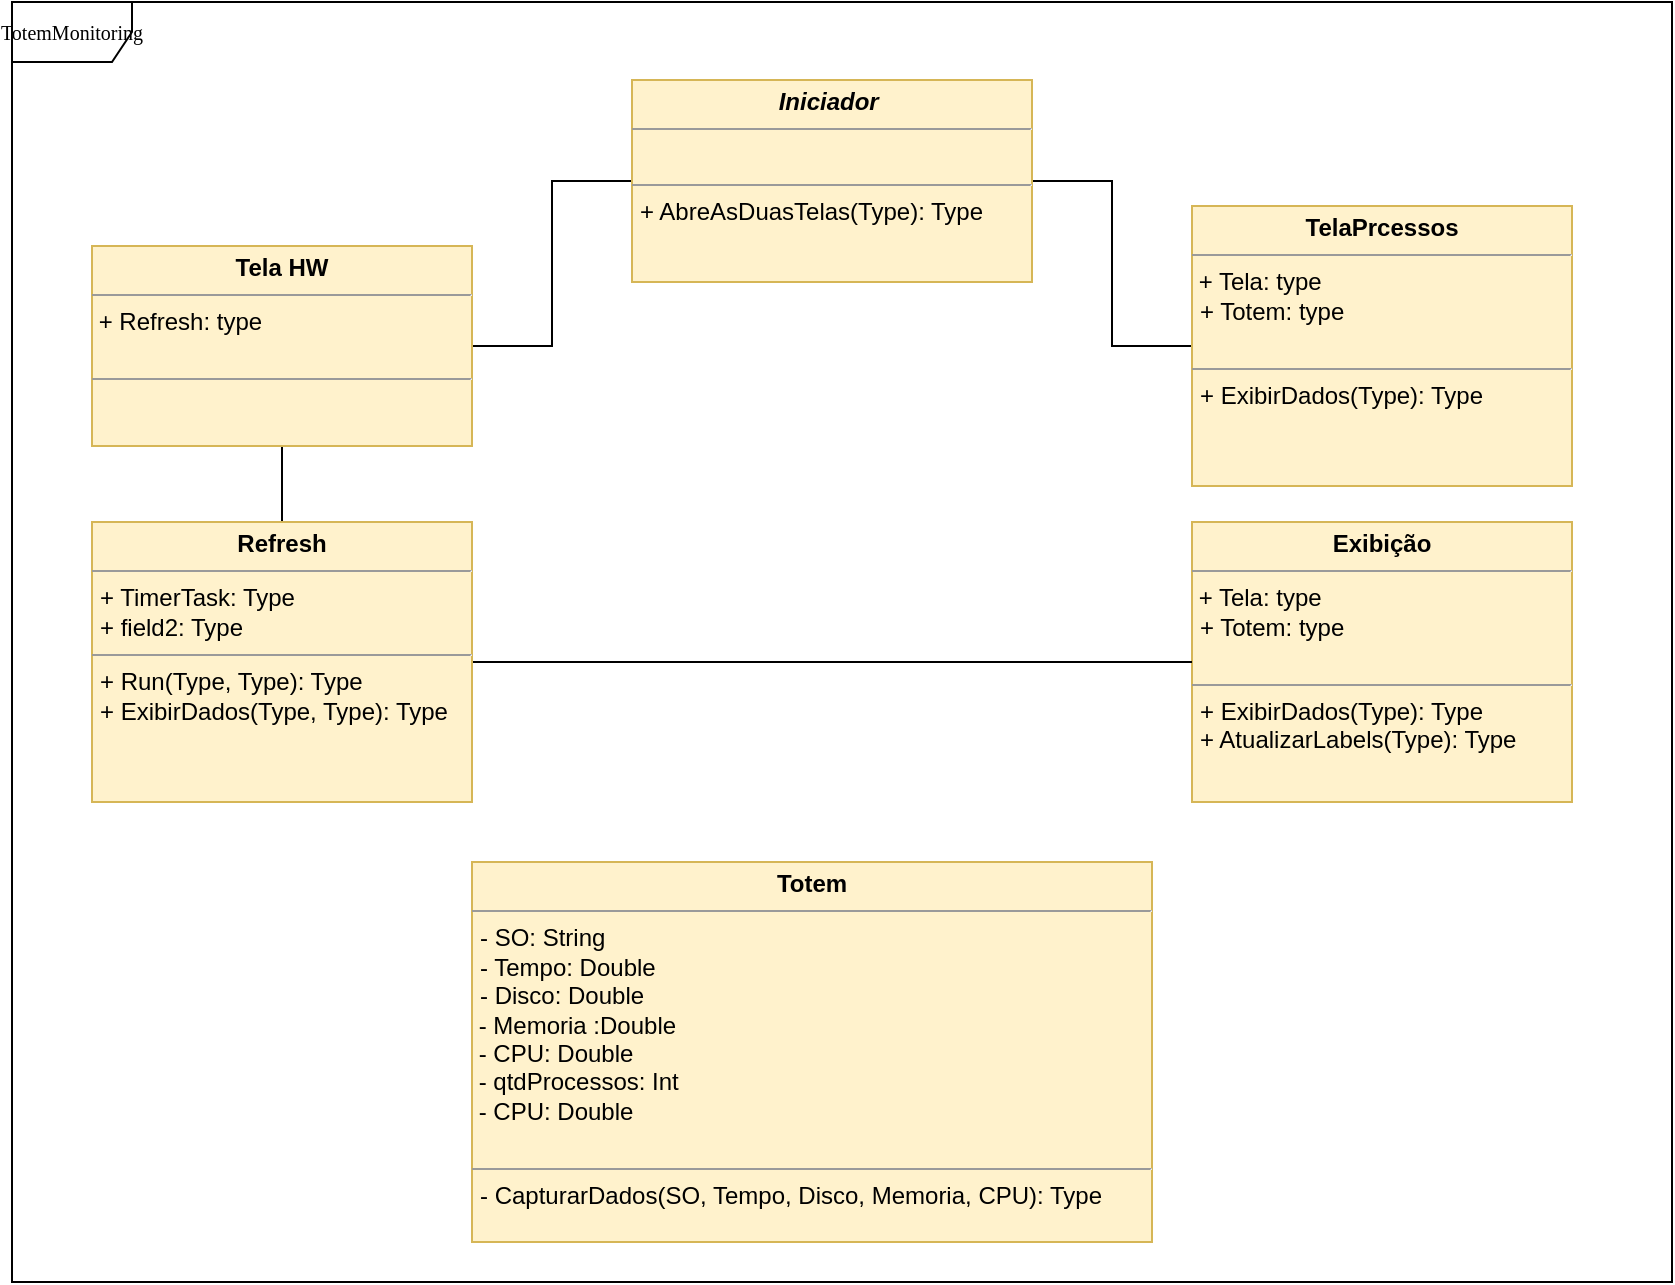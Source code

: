 <mxfile version="12.2.6" type="device" pages="1"><diagram name="Page-1" id="c4acf3e9-155e-7222-9cf6-157b1a14988f"><mxGraphModel dx="1274" dy="693" grid="1" gridSize="10" guides="1" tooltips="1" connect="1" arrows="1" fold="1" page="1" pageScale="1" pageWidth="850" pageHeight="1100" background="#ffffff" math="0" shadow="0"><root><mxCell id="0"/><mxCell id="1" parent="0"/><mxCell id="17acba5748e5396b-1" value="TotemMonitoring" style="shape=umlFrame;whiteSpace=wrap;html=1;rounded=0;shadow=0;comic=0;labelBackgroundColor=none;strokeWidth=1;fontFamily=Verdana;fontSize=10;align=center;width=60;height=30;" parent="1" vertex="1"><mxGeometry x="10" y="20" width="830" height="640" as="geometry"/></mxCell><mxCell id="5d2195bd80daf111-15" value="&lt;p style=&quot;margin: 0px ; margin-top: 4px ; text-align: center&quot;&gt;&lt;b&gt;Exibição&lt;/b&gt;&lt;/p&gt;&lt;hr size=&quot;1&quot;&gt;&lt;span style=&quot;white-space: normal&quot;&gt;&amp;nbsp;+ Tela: type&lt;/span&gt;&lt;p style=&quot;margin: 0px ; margin-left: 4px&quot;&gt;&lt;span style=&quot;white-space: normal&quot;&gt;+ Totem: type&lt;/span&gt;&lt;br&gt;&lt;/p&gt;&lt;p style=&quot;margin: 0px ; margin-left: 4px&quot;&gt;&lt;br&gt;&lt;/p&gt;&lt;hr size=&quot;1&quot;&gt;&lt;p style=&quot;margin: 0px ; margin-left: 4px&quot;&gt;+ ExibirDados(Type): Type&lt;br&gt;&lt;/p&gt;&lt;p style=&quot;margin: 0px 0px 0px 4px&quot;&gt;+ AtualizarLabels(Type): Type&lt;br&gt;&lt;/p&gt;&lt;p style=&quot;margin: 0px 0px 0px 4px&quot;&gt;&lt;br&gt;&lt;/p&gt;" style="verticalAlign=top;align=left;overflow=fill;fontSize=12;fontFamily=Helvetica;html=1;rounded=0;shadow=0;comic=0;labelBackgroundColor=none;strokeWidth=1;fillColor=#fff2cc;strokeColor=#d6b656;" parent="1" vertex="1"><mxGeometry x="600" y="280" width="190" height="140" as="geometry"/></mxCell><mxCell id="iumIeHL_XFkigMcXXKn5-2" style="edgeStyle=orthogonalEdgeStyle;rounded=0;orthogonalLoop=1;jettySize=auto;html=1;exitX=0;exitY=0.5;exitDx=0;exitDy=0;entryX=1;entryY=0.5;entryDx=0;entryDy=0;endArrow=none;endFill=0;" edge="1" parent="1" source="5d2195bd80daf111-18" target="8-MUjTlmlI8hC00vOWtE-14"><mxGeometry relative="1" as="geometry"/></mxCell><mxCell id="iumIeHL_XFkigMcXXKn5-3" style="edgeStyle=orthogonalEdgeStyle;rounded=0;orthogonalLoop=1;jettySize=auto;html=1;exitX=1;exitY=0.5;exitDx=0;exitDy=0;entryX=0;entryY=0.5;entryDx=0;entryDy=0;endArrow=none;endFill=0;" edge="1" parent="1" source="5d2195bd80daf111-18" target="8-MUjTlmlI8hC00vOWtE-19"><mxGeometry relative="1" as="geometry"/></mxCell><mxCell id="5d2195bd80daf111-18" value="&lt;p style=&quot;margin: 0px ; margin-top: 4px ; text-align: center&quot;&gt;&lt;i&gt;&lt;b&gt;Iniciador&amp;nbsp;&lt;/b&gt;&lt;/i&gt;&lt;br&gt;&lt;/p&gt;&lt;hr size=&quot;1&quot;&gt;&lt;p style=&quot;margin: 0px ; margin-left: 4px&quot;&gt;&lt;br&gt;&lt;/p&gt;&lt;hr size=&quot;1&quot;&gt;&lt;p style=&quot;margin: 0px ; margin-left: 4px&quot;&gt;+ AbreAsDuasTelas(Type): Type&lt;br&gt;&lt;br&gt;&lt;/p&gt;" style="verticalAlign=top;align=left;overflow=fill;fontSize=12;fontFamily=Helvetica;html=1;rounded=0;shadow=0;comic=0;labelBackgroundColor=none;strokeWidth=1;fillColor=#fff2cc;strokeColor=#d6b656;" parent="1" vertex="1"><mxGeometry x="320" y="59" width="200" height="101" as="geometry"/></mxCell><mxCell id="5d2195bd80daf111-19" value="&lt;p style=&quot;margin: 0px ; margin-top: 4px ; text-align: center&quot;&gt;&lt;b&gt;Totem&lt;/b&gt;&lt;/p&gt;&lt;hr size=&quot;1&quot;&gt;&lt;p style=&quot;margin: 0px ; margin-left: 4px&quot;&gt;- SO: String&lt;br&gt;- Tempo: Double&lt;/p&gt;&lt;p style=&quot;margin: 0px ; margin-left: 4px&quot;&gt;- Disco: Double&lt;br&gt;&lt;/p&gt;&lt;div&gt;&amp;nbsp;- Memoria :Double&lt;br&gt;&lt;/div&gt;&lt;div&gt;&amp;nbsp;- CPU: Double&lt;br&gt;&lt;/div&gt;&lt;div&gt;&lt;div&gt;&amp;nbsp;- qtdProcessos: Int&lt;br&gt;&lt;/div&gt;&lt;div&gt;&lt;div&gt;&amp;nbsp;- CPU: Double&lt;/div&gt;&lt;/div&gt;&lt;/div&gt;&lt;div&gt;&lt;br&gt;&lt;/div&gt;&lt;hr size=&quot;1&quot;&gt;&lt;p style=&quot;margin: 0px ; margin-left: 4px&quot;&gt;- CapturarDados(SO, Tempo, Disco, Memoria, CPU): Type&lt;br&gt;&lt;br&gt;&lt;/p&gt;" style="verticalAlign=top;align=left;overflow=fill;fontSize=12;fontFamily=Helvetica;html=1;rounded=0;shadow=0;comic=0;labelBackgroundColor=none;strokeWidth=1;fillColor=#fff2cc;strokeColor=#d6b656;" parent="1" vertex="1"><mxGeometry x="240" y="450" width="340" height="190" as="geometry"/></mxCell><mxCell id="iumIeHL_XFkigMcXXKn5-1" style="edgeStyle=orthogonalEdgeStyle;rounded=0;orthogonalLoop=1;jettySize=auto;html=1;exitX=0.5;exitY=1;exitDx=0;exitDy=0;endArrow=none;endFill=0;" edge="1" parent="1" source="8-MUjTlmlI8hC00vOWtE-14" target="8-MUjTlmlI8hC00vOWtE-16"><mxGeometry relative="1" as="geometry"/></mxCell><mxCell id="8-MUjTlmlI8hC00vOWtE-14" value="&lt;p style=&quot;margin: 0px ; margin-top: 4px ; text-align: center&quot;&gt;&lt;b&gt;Tela HW&lt;/b&gt;&lt;/p&gt;&lt;hr size=&quot;1&quot;&gt;&lt;span style=&quot;white-space: normal&quot;&gt;&amp;nbsp;+ Refresh: type&lt;/span&gt;&lt;p style=&quot;margin: 0px ; margin-left: 4px&quot;&gt;&lt;br&gt;&lt;/p&gt;&lt;hr size=&quot;1&quot;&gt;&lt;p style=&quot;margin: 0px ; margin-left: 4px&quot;&gt;&lt;br&gt;&lt;/p&gt;" style="verticalAlign=top;align=left;overflow=fill;fontSize=12;fontFamily=Helvetica;html=1;rounded=0;shadow=0;comic=0;labelBackgroundColor=none;strokeWidth=1;fillColor=#fff2cc;strokeColor=#d6b656;" parent="1" vertex="1"><mxGeometry x="50" y="142" width="190" height="100" as="geometry"/></mxCell><mxCell id="iumIeHL_XFkigMcXXKn5-4" style="edgeStyle=orthogonalEdgeStyle;rounded=0;orthogonalLoop=1;jettySize=auto;html=1;exitX=1;exitY=0.5;exitDx=0;exitDy=0;endArrow=none;endFill=0;" edge="1" parent="1" source="8-MUjTlmlI8hC00vOWtE-16" target="5d2195bd80daf111-15"><mxGeometry relative="1" as="geometry"/></mxCell><mxCell id="8-MUjTlmlI8hC00vOWtE-16" value="&lt;p style=&quot;margin: 0px ; margin-top: 4px ; text-align: center&quot;&gt;&lt;b&gt;Refresh&lt;/b&gt;&lt;/p&gt;&lt;hr size=&quot;1&quot;&gt;&lt;p style=&quot;margin: 0px ; margin-left: 4px&quot;&gt;+ TimerTask: Type&lt;br&gt;+ field2: Type&lt;/p&gt;&lt;hr size=&quot;1&quot;&gt;&lt;p style=&quot;margin: 0px ; margin-left: 4px&quot;&gt;+ Run(Type, Type): Type&lt;/p&gt;&lt;p style=&quot;margin: 0px ; margin-left: 4px&quot;&gt;+ ExibirDados(Type, Type): Type&lt;br&gt;&lt;/p&gt;" style="verticalAlign=top;align=left;overflow=fill;fontSize=12;fontFamily=Helvetica;html=1;rounded=0;shadow=0;comic=0;labelBackgroundColor=none;strokeWidth=1;fillColor=#fff2cc;strokeColor=#d6b656;" parent="1" vertex="1"><mxGeometry x="50" y="280" width="190" height="140" as="geometry"/></mxCell><mxCell id="8-MUjTlmlI8hC00vOWtE-19" value="&lt;p style=&quot;margin: 0px ; margin-top: 4px ; text-align: center&quot;&gt;&lt;b&gt;TelaPrcessos&lt;/b&gt;&lt;/p&gt;&lt;hr size=&quot;1&quot;&gt;&lt;span style=&quot;white-space: normal&quot;&gt;&amp;nbsp;+ Tela: type&lt;/span&gt;&lt;p style=&quot;margin: 0px ; margin-left: 4px&quot;&gt;&lt;span style=&quot;white-space: normal&quot;&gt;+ Totem: type&lt;/span&gt;&lt;br&gt;&lt;/p&gt;&lt;p style=&quot;margin: 0px ; margin-left: 4px&quot;&gt;&lt;br&gt;&lt;/p&gt;&lt;hr size=&quot;1&quot;&gt;&lt;p style=&quot;margin: 0px ; margin-left: 4px&quot;&gt;+ ExibirDados(Type): Type&lt;br&gt;&lt;/p&gt;" style="verticalAlign=top;align=left;overflow=fill;fontSize=12;fontFamily=Helvetica;html=1;rounded=0;shadow=0;comic=0;labelBackgroundColor=none;strokeWidth=1;fillColor=#fff2cc;strokeColor=#d6b656;" parent="1" vertex="1"><mxGeometry x="600" y="122" width="190" height="140" as="geometry"/></mxCell></root></mxGraphModel></diagram></mxfile>